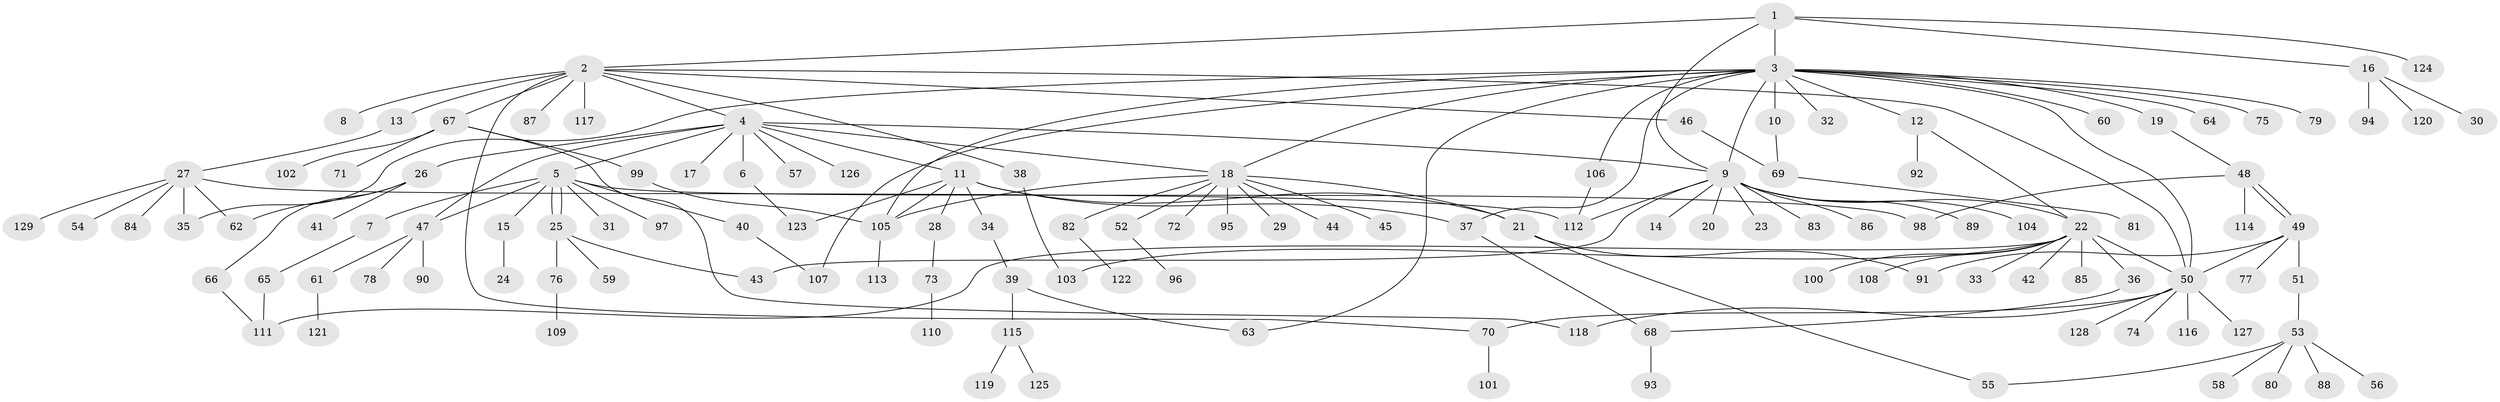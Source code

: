 // Generated by graph-tools (version 1.1) at 2025/35/03/09/25 02:35:30]
// undirected, 129 vertices, 161 edges
graph export_dot {
graph [start="1"]
  node [color=gray90,style=filled];
  1;
  2;
  3;
  4;
  5;
  6;
  7;
  8;
  9;
  10;
  11;
  12;
  13;
  14;
  15;
  16;
  17;
  18;
  19;
  20;
  21;
  22;
  23;
  24;
  25;
  26;
  27;
  28;
  29;
  30;
  31;
  32;
  33;
  34;
  35;
  36;
  37;
  38;
  39;
  40;
  41;
  42;
  43;
  44;
  45;
  46;
  47;
  48;
  49;
  50;
  51;
  52;
  53;
  54;
  55;
  56;
  57;
  58;
  59;
  60;
  61;
  62;
  63;
  64;
  65;
  66;
  67;
  68;
  69;
  70;
  71;
  72;
  73;
  74;
  75;
  76;
  77;
  78;
  79;
  80;
  81;
  82;
  83;
  84;
  85;
  86;
  87;
  88;
  89;
  90;
  91;
  92;
  93;
  94;
  95;
  96;
  97;
  98;
  99;
  100;
  101;
  102;
  103;
  104;
  105;
  106;
  107;
  108;
  109;
  110;
  111;
  112;
  113;
  114;
  115;
  116;
  117;
  118;
  119;
  120;
  121;
  122;
  123;
  124;
  125;
  126;
  127;
  128;
  129;
  1 -- 2;
  1 -- 3;
  1 -- 9;
  1 -- 16;
  1 -- 124;
  2 -- 4;
  2 -- 8;
  2 -- 13;
  2 -- 38;
  2 -- 46;
  2 -- 50;
  2 -- 67;
  2 -- 70;
  2 -- 87;
  2 -- 117;
  3 -- 9;
  3 -- 10;
  3 -- 12;
  3 -- 18;
  3 -- 19;
  3 -- 32;
  3 -- 35;
  3 -- 37;
  3 -- 50;
  3 -- 60;
  3 -- 63;
  3 -- 64;
  3 -- 75;
  3 -- 79;
  3 -- 105;
  3 -- 106;
  3 -- 107;
  4 -- 5;
  4 -- 6;
  4 -- 9;
  4 -- 11;
  4 -- 17;
  4 -- 18;
  4 -- 26;
  4 -- 47;
  4 -- 57;
  4 -- 126;
  5 -- 7;
  5 -- 15;
  5 -- 25;
  5 -- 25;
  5 -- 31;
  5 -- 40;
  5 -- 47;
  5 -- 97;
  5 -- 98;
  6 -- 123;
  7 -- 65;
  9 -- 14;
  9 -- 20;
  9 -- 22;
  9 -- 23;
  9 -- 43;
  9 -- 83;
  9 -- 86;
  9 -- 89;
  9 -- 104;
  9 -- 112;
  10 -- 69;
  11 -- 21;
  11 -- 28;
  11 -- 34;
  11 -- 37;
  11 -- 105;
  11 -- 123;
  12 -- 22;
  12 -- 92;
  13 -- 27;
  15 -- 24;
  16 -- 30;
  16 -- 94;
  16 -- 120;
  18 -- 21;
  18 -- 29;
  18 -- 44;
  18 -- 45;
  18 -- 52;
  18 -- 72;
  18 -- 82;
  18 -- 95;
  18 -- 105;
  19 -- 48;
  21 -- 55;
  21 -- 91;
  22 -- 33;
  22 -- 36;
  22 -- 42;
  22 -- 50;
  22 -- 85;
  22 -- 100;
  22 -- 103;
  22 -- 108;
  22 -- 111;
  25 -- 43;
  25 -- 59;
  25 -- 76;
  26 -- 41;
  26 -- 62;
  26 -- 66;
  27 -- 35;
  27 -- 54;
  27 -- 62;
  27 -- 84;
  27 -- 112;
  27 -- 129;
  28 -- 73;
  34 -- 39;
  36 -- 68;
  37 -- 68;
  38 -- 103;
  39 -- 63;
  39 -- 115;
  40 -- 107;
  46 -- 69;
  47 -- 61;
  47 -- 78;
  47 -- 90;
  48 -- 49;
  48 -- 49;
  48 -- 98;
  48 -- 114;
  49 -- 50;
  49 -- 51;
  49 -- 77;
  49 -- 91;
  50 -- 70;
  50 -- 74;
  50 -- 116;
  50 -- 118;
  50 -- 127;
  50 -- 128;
  51 -- 53;
  52 -- 96;
  53 -- 55;
  53 -- 56;
  53 -- 58;
  53 -- 80;
  53 -- 88;
  61 -- 121;
  65 -- 111;
  66 -- 111;
  67 -- 71;
  67 -- 99;
  67 -- 102;
  67 -- 118;
  68 -- 93;
  69 -- 81;
  70 -- 101;
  73 -- 110;
  76 -- 109;
  82 -- 122;
  99 -- 105;
  105 -- 113;
  106 -- 112;
  115 -- 119;
  115 -- 125;
}
